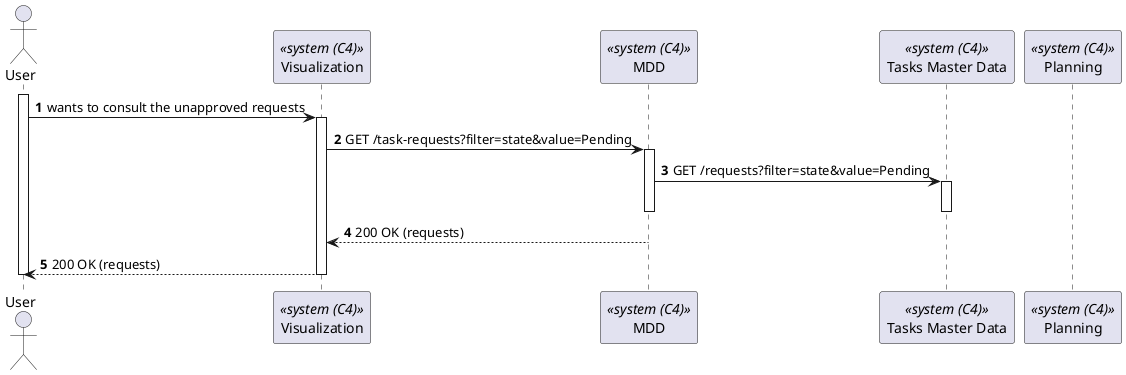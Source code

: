 @startuml process-view
autonumber
actor TM as "User"
participant UI as "Visualization" <<system (C4)>>
participant MDD as "MDD" <<system (C4)>>
participant TMD as "Tasks Master Data" <<system (C4)>>
participant P as "Planning" <<system (C4)>>

activate TM

TM -> UI : wants to consult the unapproved requests
activate UI

UI -> MDD : GET /task-requests?filter=state&value=Pending
activate MDD

MDD -> TMD : GET /requests?filter=state&value=Pending
activate TMD
deactivate MDD
deactivate TMD

MDD --> UI : 200 OK (requests)
deactivate MDD

TM <-- UI : 200 OK (requests)
deactivate UI

deactivate TM

@enduml
